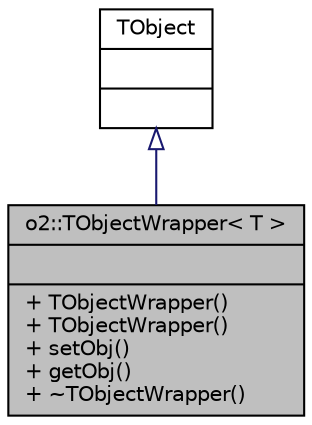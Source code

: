 digraph "o2::TObjectWrapper&lt; T &gt;"
{
 // INTERACTIVE_SVG=YES
  bgcolor="transparent";
  edge [fontname="Helvetica",fontsize="10",labelfontname="Helvetica",labelfontsize="10"];
  node [fontname="Helvetica",fontsize="10",shape=record];
  Node1 [label="{o2::TObjectWrapper\< T \>\n||+ TObjectWrapper()\l+ TObjectWrapper()\l+ setObj()\l+ getObj()\l+ ~TObjectWrapper()\l}",height=0.2,width=0.4,color="black", fillcolor="grey75", style="filled", fontcolor="black"];
  Node2 -> Node1 [dir="back",color="midnightblue",fontsize="10",style="solid",arrowtail="onormal",fontname="Helvetica"];
  Node2 [label="{TObject\n||}",height=0.2,width=0.4,color="black",URL="$d5/d0f/classTObject.html"];
}
